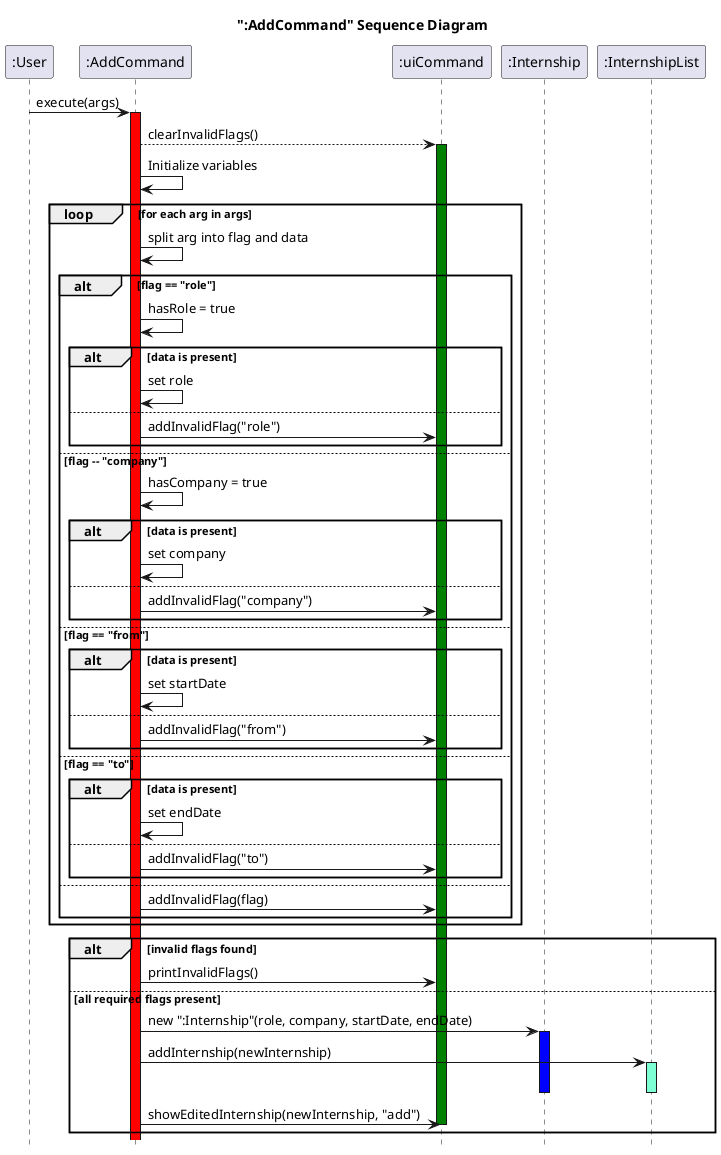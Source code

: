 @startuml
title ":AddCommand" Sequence Diagram
hide footbox

participant ":User"
participant ":AddCommand"
participant ":uiCommand"
participant ":Internship"
participant ":InternshipList"


":User"->":AddCommand":execute(args)
activate ":AddCommand" #red
":AddCommand"-->":uiCommand":clearInvalidFlags()
activate ":uiCommand" #green
":AddCommand"->":AddCommand" : Initialize variables

loop for each arg in args
  ":AddCommand" -> ":AddCommand" : split arg into flag and data
  alt flag == "role"
    ":AddCommand" -> ":AddCommand": hasRole = true
    alt data is present
      ":AddCommand"-> ":AddCommand": set role
    else
      ":AddCommand" -> ":uiCommand": addInvalidFlag("role")
    end
  else flag -- "company"
    ":AddCommand" -> ":AddCommand": hasCompany = true
    alt data is present
      ":AddCommand"->":AddCommand": set company
    else
      ":AddCommand"->":uiCommand": addInvalidFlag("company")
    end
  else flag == "from"
        alt data is present
            ":AddCommand" -> ":AddCommand": set startDate
        else
            ":AddCommand" -> ":uiCommand": addInvalidFlag("from")
        end
    else flag == "to"
        alt data is present
            ":AddCommand" -> ":AddCommand": set endDate
        else
            ":AddCommand" -> ":uiCommand": addInvalidFlag("to")
        end
    else
        ":AddCommand" -> ":uiCommand": addInvalidFlag(flag)
    end
end

alt invalid flags found
  ":AddCommand"->":uiCommand": printInvalidFlags()
else all required flags present
  ":AddCommand" -> ":Internship": new ":Internship"(role, company, startDate, endDate)
  activate ":Internship" #blue
  ":AddCommand"-> ":InternshipList": addInternship(newInternship)
  activate ":InternshipList" #aquamarine
  deactivate ":Internship"
  deactivate ":InternshipList"
  ":AddCommand" -> ":uiCommand": showEditedInternship(newInternship, "add")
  deactivate ":uiCommand"
end

@enduml